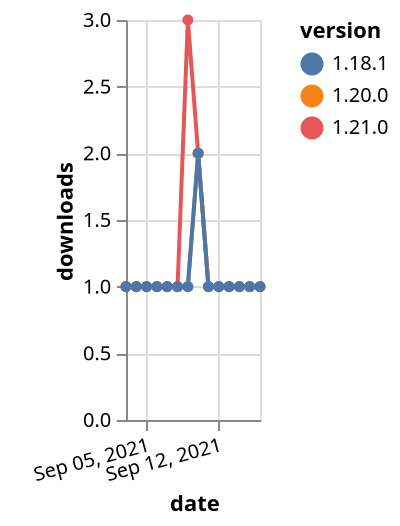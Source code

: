 {"$schema": "https://vega.github.io/schema/vega-lite/v5.json", "description": "A simple bar chart with embedded data.", "data": {"values": [{"date": "2021-09-03", "total": 201, "delta": 1, "version": "1.20.0"}, {"date": "2021-09-04", "total": 202, "delta": 1, "version": "1.20.0"}, {"date": "2021-09-05", "total": 203, "delta": 1, "version": "1.20.0"}, {"date": "2021-09-06", "total": 204, "delta": 1, "version": "1.20.0"}, {"date": "2021-09-07", "total": 205, "delta": 1, "version": "1.20.0"}, {"date": "2021-09-08", "total": 206, "delta": 1, "version": "1.20.0"}, {"date": "2021-09-09", "total": 207, "delta": 1, "version": "1.20.0"}, {"date": "2021-09-10", "total": 209, "delta": 2, "version": "1.20.0"}, {"date": "2021-09-11", "total": 210, "delta": 1, "version": "1.20.0"}, {"date": "2021-09-12", "total": 211, "delta": 1, "version": "1.20.0"}, {"date": "2021-09-13", "total": 212, "delta": 1, "version": "1.20.0"}, {"date": "2021-09-14", "total": 213, "delta": 1, "version": "1.20.0"}, {"date": "2021-09-15", "total": 214, "delta": 1, "version": "1.20.0"}, {"date": "2021-09-16", "total": 215, "delta": 1, "version": "1.20.0"}, {"date": "2021-09-03", "total": 202, "delta": 1, "version": "1.21.0"}, {"date": "2021-09-04", "total": 203, "delta": 1, "version": "1.21.0"}, {"date": "2021-09-05", "total": 204, "delta": 1, "version": "1.21.0"}, {"date": "2021-09-06", "total": 205, "delta": 1, "version": "1.21.0"}, {"date": "2021-09-07", "total": 206, "delta": 1, "version": "1.21.0"}, {"date": "2021-09-08", "total": 207, "delta": 1, "version": "1.21.0"}, {"date": "2021-09-09", "total": 210, "delta": 3, "version": "1.21.0"}, {"date": "2021-09-10", "total": 212, "delta": 2, "version": "1.21.0"}, {"date": "2021-09-11", "total": 213, "delta": 1, "version": "1.21.0"}, {"date": "2021-09-12", "total": 214, "delta": 1, "version": "1.21.0"}, {"date": "2021-09-13", "total": 215, "delta": 1, "version": "1.21.0"}, {"date": "2021-09-14", "total": 216, "delta": 1, "version": "1.21.0"}, {"date": "2021-09-15", "total": 217, "delta": 1, "version": "1.21.0"}, {"date": "2021-09-16", "total": 218, "delta": 1, "version": "1.21.0"}, {"date": "2021-09-03", "total": 253, "delta": 1, "version": "1.18.1"}, {"date": "2021-09-04", "total": 254, "delta": 1, "version": "1.18.1"}, {"date": "2021-09-05", "total": 255, "delta": 1, "version": "1.18.1"}, {"date": "2021-09-06", "total": 256, "delta": 1, "version": "1.18.1"}, {"date": "2021-09-07", "total": 257, "delta": 1, "version": "1.18.1"}, {"date": "2021-09-08", "total": 258, "delta": 1, "version": "1.18.1"}, {"date": "2021-09-09", "total": 259, "delta": 1, "version": "1.18.1"}, {"date": "2021-09-10", "total": 261, "delta": 2, "version": "1.18.1"}, {"date": "2021-09-11", "total": 262, "delta": 1, "version": "1.18.1"}, {"date": "2021-09-12", "total": 263, "delta": 1, "version": "1.18.1"}, {"date": "2021-09-13", "total": 264, "delta": 1, "version": "1.18.1"}, {"date": "2021-09-14", "total": 265, "delta": 1, "version": "1.18.1"}, {"date": "2021-09-15", "total": 266, "delta": 1, "version": "1.18.1"}, {"date": "2021-09-16", "total": 267, "delta": 1, "version": "1.18.1"}]}, "width": "container", "mark": {"type": "line", "point": {"filled": true}}, "encoding": {"x": {"field": "date", "type": "temporal", "timeUnit": "yearmonthdate", "title": "date", "axis": {"labelAngle": -15}}, "y": {"field": "delta", "type": "quantitative", "title": "downloads"}, "color": {"field": "version", "type": "nominal"}, "tooltip": {"field": "delta"}}}